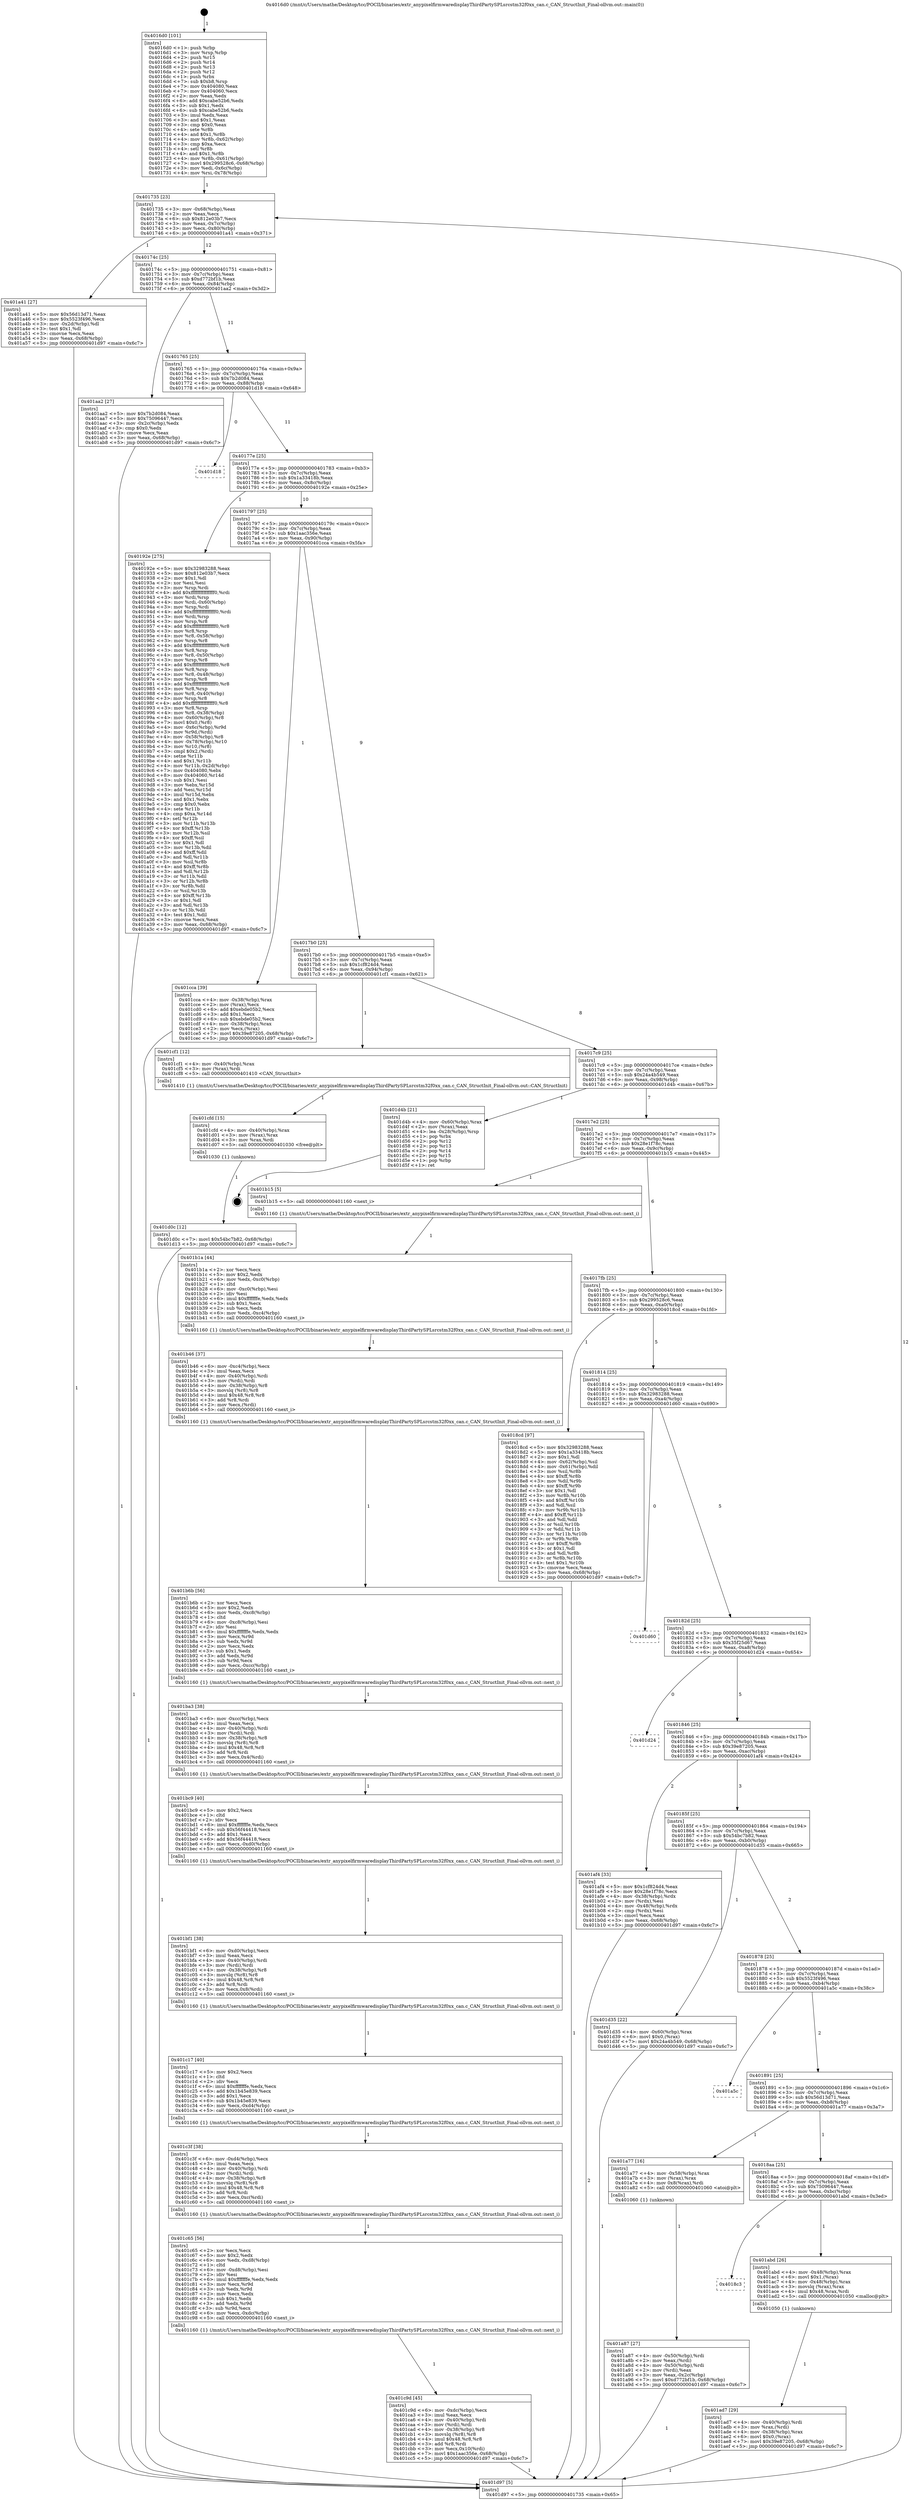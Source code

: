 digraph "0x4016d0" {
  label = "0x4016d0 (/mnt/c/Users/mathe/Desktop/tcc/POCII/binaries/extr_anypixelfirmwaredisplayThirdPartySPLsrcstm32f0xx_can.c_CAN_StructInit_Final-ollvm.out::main(0))"
  labelloc = "t"
  node[shape=record]

  Entry [label="",width=0.3,height=0.3,shape=circle,fillcolor=black,style=filled]
  "0x401735" [label="{
     0x401735 [23]\l
     | [instrs]\l
     &nbsp;&nbsp;0x401735 \<+3\>: mov -0x68(%rbp),%eax\l
     &nbsp;&nbsp;0x401738 \<+2\>: mov %eax,%ecx\l
     &nbsp;&nbsp;0x40173a \<+6\>: sub $0x812e03b7,%ecx\l
     &nbsp;&nbsp;0x401740 \<+3\>: mov %eax,-0x7c(%rbp)\l
     &nbsp;&nbsp;0x401743 \<+3\>: mov %ecx,-0x80(%rbp)\l
     &nbsp;&nbsp;0x401746 \<+6\>: je 0000000000401a41 \<main+0x371\>\l
  }"]
  "0x401a41" [label="{
     0x401a41 [27]\l
     | [instrs]\l
     &nbsp;&nbsp;0x401a41 \<+5\>: mov $0x56d13d71,%eax\l
     &nbsp;&nbsp;0x401a46 \<+5\>: mov $0x5523f496,%ecx\l
     &nbsp;&nbsp;0x401a4b \<+3\>: mov -0x2d(%rbp),%dl\l
     &nbsp;&nbsp;0x401a4e \<+3\>: test $0x1,%dl\l
     &nbsp;&nbsp;0x401a51 \<+3\>: cmovne %ecx,%eax\l
     &nbsp;&nbsp;0x401a54 \<+3\>: mov %eax,-0x68(%rbp)\l
     &nbsp;&nbsp;0x401a57 \<+5\>: jmp 0000000000401d97 \<main+0x6c7\>\l
  }"]
  "0x40174c" [label="{
     0x40174c [25]\l
     | [instrs]\l
     &nbsp;&nbsp;0x40174c \<+5\>: jmp 0000000000401751 \<main+0x81\>\l
     &nbsp;&nbsp;0x401751 \<+3\>: mov -0x7c(%rbp),%eax\l
     &nbsp;&nbsp;0x401754 \<+5\>: sub $0xd772bf1b,%eax\l
     &nbsp;&nbsp;0x401759 \<+6\>: mov %eax,-0x84(%rbp)\l
     &nbsp;&nbsp;0x40175f \<+6\>: je 0000000000401aa2 \<main+0x3d2\>\l
  }"]
  Exit [label="",width=0.3,height=0.3,shape=circle,fillcolor=black,style=filled,peripheries=2]
  "0x401aa2" [label="{
     0x401aa2 [27]\l
     | [instrs]\l
     &nbsp;&nbsp;0x401aa2 \<+5\>: mov $0x7b2d084,%eax\l
     &nbsp;&nbsp;0x401aa7 \<+5\>: mov $0x75096447,%ecx\l
     &nbsp;&nbsp;0x401aac \<+3\>: mov -0x2c(%rbp),%edx\l
     &nbsp;&nbsp;0x401aaf \<+3\>: cmp $0x0,%edx\l
     &nbsp;&nbsp;0x401ab2 \<+3\>: cmove %ecx,%eax\l
     &nbsp;&nbsp;0x401ab5 \<+3\>: mov %eax,-0x68(%rbp)\l
     &nbsp;&nbsp;0x401ab8 \<+5\>: jmp 0000000000401d97 \<main+0x6c7\>\l
  }"]
  "0x401765" [label="{
     0x401765 [25]\l
     | [instrs]\l
     &nbsp;&nbsp;0x401765 \<+5\>: jmp 000000000040176a \<main+0x9a\>\l
     &nbsp;&nbsp;0x40176a \<+3\>: mov -0x7c(%rbp),%eax\l
     &nbsp;&nbsp;0x40176d \<+5\>: sub $0x7b2d084,%eax\l
     &nbsp;&nbsp;0x401772 \<+6\>: mov %eax,-0x88(%rbp)\l
     &nbsp;&nbsp;0x401778 \<+6\>: je 0000000000401d18 \<main+0x648\>\l
  }"]
  "0x401d0c" [label="{
     0x401d0c [12]\l
     | [instrs]\l
     &nbsp;&nbsp;0x401d0c \<+7\>: movl $0x54bc7b82,-0x68(%rbp)\l
     &nbsp;&nbsp;0x401d13 \<+5\>: jmp 0000000000401d97 \<main+0x6c7\>\l
  }"]
  "0x401d18" [label="{
     0x401d18\l
  }", style=dashed]
  "0x40177e" [label="{
     0x40177e [25]\l
     | [instrs]\l
     &nbsp;&nbsp;0x40177e \<+5\>: jmp 0000000000401783 \<main+0xb3\>\l
     &nbsp;&nbsp;0x401783 \<+3\>: mov -0x7c(%rbp),%eax\l
     &nbsp;&nbsp;0x401786 \<+5\>: sub $0x1a33418b,%eax\l
     &nbsp;&nbsp;0x40178b \<+6\>: mov %eax,-0x8c(%rbp)\l
     &nbsp;&nbsp;0x401791 \<+6\>: je 000000000040192e \<main+0x25e\>\l
  }"]
  "0x401cfd" [label="{
     0x401cfd [15]\l
     | [instrs]\l
     &nbsp;&nbsp;0x401cfd \<+4\>: mov -0x40(%rbp),%rax\l
     &nbsp;&nbsp;0x401d01 \<+3\>: mov (%rax),%rax\l
     &nbsp;&nbsp;0x401d04 \<+3\>: mov %rax,%rdi\l
     &nbsp;&nbsp;0x401d07 \<+5\>: call 0000000000401030 \<free@plt\>\l
     | [calls]\l
     &nbsp;&nbsp;0x401030 \{1\} (unknown)\l
  }"]
  "0x40192e" [label="{
     0x40192e [275]\l
     | [instrs]\l
     &nbsp;&nbsp;0x40192e \<+5\>: mov $0x32983288,%eax\l
     &nbsp;&nbsp;0x401933 \<+5\>: mov $0x812e03b7,%ecx\l
     &nbsp;&nbsp;0x401938 \<+2\>: mov $0x1,%dl\l
     &nbsp;&nbsp;0x40193a \<+2\>: xor %esi,%esi\l
     &nbsp;&nbsp;0x40193c \<+3\>: mov %rsp,%rdi\l
     &nbsp;&nbsp;0x40193f \<+4\>: add $0xfffffffffffffff0,%rdi\l
     &nbsp;&nbsp;0x401943 \<+3\>: mov %rdi,%rsp\l
     &nbsp;&nbsp;0x401946 \<+4\>: mov %rdi,-0x60(%rbp)\l
     &nbsp;&nbsp;0x40194a \<+3\>: mov %rsp,%rdi\l
     &nbsp;&nbsp;0x40194d \<+4\>: add $0xfffffffffffffff0,%rdi\l
     &nbsp;&nbsp;0x401951 \<+3\>: mov %rdi,%rsp\l
     &nbsp;&nbsp;0x401954 \<+3\>: mov %rsp,%r8\l
     &nbsp;&nbsp;0x401957 \<+4\>: add $0xfffffffffffffff0,%r8\l
     &nbsp;&nbsp;0x40195b \<+3\>: mov %r8,%rsp\l
     &nbsp;&nbsp;0x40195e \<+4\>: mov %r8,-0x58(%rbp)\l
     &nbsp;&nbsp;0x401962 \<+3\>: mov %rsp,%r8\l
     &nbsp;&nbsp;0x401965 \<+4\>: add $0xfffffffffffffff0,%r8\l
     &nbsp;&nbsp;0x401969 \<+3\>: mov %r8,%rsp\l
     &nbsp;&nbsp;0x40196c \<+4\>: mov %r8,-0x50(%rbp)\l
     &nbsp;&nbsp;0x401970 \<+3\>: mov %rsp,%r8\l
     &nbsp;&nbsp;0x401973 \<+4\>: add $0xfffffffffffffff0,%r8\l
     &nbsp;&nbsp;0x401977 \<+3\>: mov %r8,%rsp\l
     &nbsp;&nbsp;0x40197a \<+4\>: mov %r8,-0x48(%rbp)\l
     &nbsp;&nbsp;0x40197e \<+3\>: mov %rsp,%r8\l
     &nbsp;&nbsp;0x401981 \<+4\>: add $0xfffffffffffffff0,%r8\l
     &nbsp;&nbsp;0x401985 \<+3\>: mov %r8,%rsp\l
     &nbsp;&nbsp;0x401988 \<+4\>: mov %r8,-0x40(%rbp)\l
     &nbsp;&nbsp;0x40198c \<+3\>: mov %rsp,%r8\l
     &nbsp;&nbsp;0x40198f \<+4\>: add $0xfffffffffffffff0,%r8\l
     &nbsp;&nbsp;0x401993 \<+3\>: mov %r8,%rsp\l
     &nbsp;&nbsp;0x401996 \<+4\>: mov %r8,-0x38(%rbp)\l
     &nbsp;&nbsp;0x40199a \<+4\>: mov -0x60(%rbp),%r8\l
     &nbsp;&nbsp;0x40199e \<+7\>: movl $0x0,(%r8)\l
     &nbsp;&nbsp;0x4019a5 \<+4\>: mov -0x6c(%rbp),%r9d\l
     &nbsp;&nbsp;0x4019a9 \<+3\>: mov %r9d,(%rdi)\l
     &nbsp;&nbsp;0x4019ac \<+4\>: mov -0x58(%rbp),%r8\l
     &nbsp;&nbsp;0x4019b0 \<+4\>: mov -0x78(%rbp),%r10\l
     &nbsp;&nbsp;0x4019b4 \<+3\>: mov %r10,(%r8)\l
     &nbsp;&nbsp;0x4019b7 \<+3\>: cmpl $0x2,(%rdi)\l
     &nbsp;&nbsp;0x4019ba \<+4\>: setne %r11b\l
     &nbsp;&nbsp;0x4019be \<+4\>: and $0x1,%r11b\l
     &nbsp;&nbsp;0x4019c2 \<+4\>: mov %r11b,-0x2d(%rbp)\l
     &nbsp;&nbsp;0x4019c6 \<+7\>: mov 0x404080,%ebx\l
     &nbsp;&nbsp;0x4019cd \<+8\>: mov 0x404060,%r14d\l
     &nbsp;&nbsp;0x4019d5 \<+3\>: sub $0x1,%esi\l
     &nbsp;&nbsp;0x4019d8 \<+3\>: mov %ebx,%r15d\l
     &nbsp;&nbsp;0x4019db \<+3\>: add %esi,%r15d\l
     &nbsp;&nbsp;0x4019de \<+4\>: imul %r15d,%ebx\l
     &nbsp;&nbsp;0x4019e2 \<+3\>: and $0x1,%ebx\l
     &nbsp;&nbsp;0x4019e5 \<+3\>: cmp $0x0,%ebx\l
     &nbsp;&nbsp;0x4019e8 \<+4\>: sete %r11b\l
     &nbsp;&nbsp;0x4019ec \<+4\>: cmp $0xa,%r14d\l
     &nbsp;&nbsp;0x4019f0 \<+4\>: setl %r12b\l
     &nbsp;&nbsp;0x4019f4 \<+3\>: mov %r11b,%r13b\l
     &nbsp;&nbsp;0x4019f7 \<+4\>: xor $0xff,%r13b\l
     &nbsp;&nbsp;0x4019fb \<+3\>: mov %r12b,%sil\l
     &nbsp;&nbsp;0x4019fe \<+4\>: xor $0xff,%sil\l
     &nbsp;&nbsp;0x401a02 \<+3\>: xor $0x1,%dl\l
     &nbsp;&nbsp;0x401a05 \<+3\>: mov %r13b,%dil\l
     &nbsp;&nbsp;0x401a08 \<+4\>: and $0xff,%dil\l
     &nbsp;&nbsp;0x401a0c \<+3\>: and %dl,%r11b\l
     &nbsp;&nbsp;0x401a0f \<+3\>: mov %sil,%r8b\l
     &nbsp;&nbsp;0x401a12 \<+4\>: and $0xff,%r8b\l
     &nbsp;&nbsp;0x401a16 \<+3\>: and %dl,%r12b\l
     &nbsp;&nbsp;0x401a19 \<+3\>: or %r11b,%dil\l
     &nbsp;&nbsp;0x401a1c \<+3\>: or %r12b,%r8b\l
     &nbsp;&nbsp;0x401a1f \<+3\>: xor %r8b,%dil\l
     &nbsp;&nbsp;0x401a22 \<+3\>: or %sil,%r13b\l
     &nbsp;&nbsp;0x401a25 \<+4\>: xor $0xff,%r13b\l
     &nbsp;&nbsp;0x401a29 \<+3\>: or $0x1,%dl\l
     &nbsp;&nbsp;0x401a2c \<+3\>: and %dl,%r13b\l
     &nbsp;&nbsp;0x401a2f \<+3\>: or %r13b,%dil\l
     &nbsp;&nbsp;0x401a32 \<+4\>: test $0x1,%dil\l
     &nbsp;&nbsp;0x401a36 \<+3\>: cmovne %ecx,%eax\l
     &nbsp;&nbsp;0x401a39 \<+3\>: mov %eax,-0x68(%rbp)\l
     &nbsp;&nbsp;0x401a3c \<+5\>: jmp 0000000000401d97 \<main+0x6c7\>\l
  }"]
  "0x401797" [label="{
     0x401797 [25]\l
     | [instrs]\l
     &nbsp;&nbsp;0x401797 \<+5\>: jmp 000000000040179c \<main+0xcc\>\l
     &nbsp;&nbsp;0x40179c \<+3\>: mov -0x7c(%rbp),%eax\l
     &nbsp;&nbsp;0x40179f \<+5\>: sub $0x1aac356e,%eax\l
     &nbsp;&nbsp;0x4017a4 \<+6\>: mov %eax,-0x90(%rbp)\l
     &nbsp;&nbsp;0x4017aa \<+6\>: je 0000000000401cca \<main+0x5fa\>\l
  }"]
  "0x401c9d" [label="{
     0x401c9d [45]\l
     | [instrs]\l
     &nbsp;&nbsp;0x401c9d \<+6\>: mov -0xdc(%rbp),%ecx\l
     &nbsp;&nbsp;0x401ca3 \<+3\>: imul %eax,%ecx\l
     &nbsp;&nbsp;0x401ca6 \<+4\>: mov -0x40(%rbp),%rdi\l
     &nbsp;&nbsp;0x401caa \<+3\>: mov (%rdi),%rdi\l
     &nbsp;&nbsp;0x401cad \<+4\>: mov -0x38(%rbp),%r8\l
     &nbsp;&nbsp;0x401cb1 \<+3\>: movslq (%r8),%r8\l
     &nbsp;&nbsp;0x401cb4 \<+4\>: imul $0x48,%r8,%r8\l
     &nbsp;&nbsp;0x401cb8 \<+3\>: add %r8,%rdi\l
     &nbsp;&nbsp;0x401cbb \<+3\>: mov %ecx,0x10(%rdi)\l
     &nbsp;&nbsp;0x401cbe \<+7\>: movl $0x1aac356e,-0x68(%rbp)\l
     &nbsp;&nbsp;0x401cc5 \<+5\>: jmp 0000000000401d97 \<main+0x6c7\>\l
  }"]
  "0x401cca" [label="{
     0x401cca [39]\l
     | [instrs]\l
     &nbsp;&nbsp;0x401cca \<+4\>: mov -0x38(%rbp),%rax\l
     &nbsp;&nbsp;0x401cce \<+2\>: mov (%rax),%ecx\l
     &nbsp;&nbsp;0x401cd0 \<+6\>: add $0xebde05b2,%ecx\l
     &nbsp;&nbsp;0x401cd6 \<+3\>: add $0x1,%ecx\l
     &nbsp;&nbsp;0x401cd9 \<+6\>: sub $0xebde05b2,%ecx\l
     &nbsp;&nbsp;0x401cdf \<+4\>: mov -0x38(%rbp),%rax\l
     &nbsp;&nbsp;0x401ce3 \<+2\>: mov %ecx,(%rax)\l
     &nbsp;&nbsp;0x401ce5 \<+7\>: movl $0x39e87205,-0x68(%rbp)\l
     &nbsp;&nbsp;0x401cec \<+5\>: jmp 0000000000401d97 \<main+0x6c7\>\l
  }"]
  "0x4017b0" [label="{
     0x4017b0 [25]\l
     | [instrs]\l
     &nbsp;&nbsp;0x4017b0 \<+5\>: jmp 00000000004017b5 \<main+0xe5\>\l
     &nbsp;&nbsp;0x4017b5 \<+3\>: mov -0x7c(%rbp),%eax\l
     &nbsp;&nbsp;0x4017b8 \<+5\>: sub $0x1cf824d4,%eax\l
     &nbsp;&nbsp;0x4017bd \<+6\>: mov %eax,-0x94(%rbp)\l
     &nbsp;&nbsp;0x4017c3 \<+6\>: je 0000000000401cf1 \<main+0x621\>\l
  }"]
  "0x401c65" [label="{
     0x401c65 [56]\l
     | [instrs]\l
     &nbsp;&nbsp;0x401c65 \<+2\>: xor %ecx,%ecx\l
     &nbsp;&nbsp;0x401c67 \<+5\>: mov $0x2,%edx\l
     &nbsp;&nbsp;0x401c6c \<+6\>: mov %edx,-0xd8(%rbp)\l
     &nbsp;&nbsp;0x401c72 \<+1\>: cltd\l
     &nbsp;&nbsp;0x401c73 \<+6\>: mov -0xd8(%rbp),%esi\l
     &nbsp;&nbsp;0x401c79 \<+2\>: idiv %esi\l
     &nbsp;&nbsp;0x401c7b \<+6\>: imul $0xfffffffe,%edx,%edx\l
     &nbsp;&nbsp;0x401c81 \<+3\>: mov %ecx,%r9d\l
     &nbsp;&nbsp;0x401c84 \<+3\>: sub %edx,%r9d\l
     &nbsp;&nbsp;0x401c87 \<+2\>: mov %ecx,%edx\l
     &nbsp;&nbsp;0x401c89 \<+3\>: sub $0x1,%edx\l
     &nbsp;&nbsp;0x401c8c \<+3\>: add %edx,%r9d\l
     &nbsp;&nbsp;0x401c8f \<+3\>: sub %r9d,%ecx\l
     &nbsp;&nbsp;0x401c92 \<+6\>: mov %ecx,-0xdc(%rbp)\l
     &nbsp;&nbsp;0x401c98 \<+5\>: call 0000000000401160 \<next_i\>\l
     | [calls]\l
     &nbsp;&nbsp;0x401160 \{1\} (/mnt/c/Users/mathe/Desktop/tcc/POCII/binaries/extr_anypixelfirmwaredisplayThirdPartySPLsrcstm32f0xx_can.c_CAN_StructInit_Final-ollvm.out::next_i)\l
  }"]
  "0x401cf1" [label="{
     0x401cf1 [12]\l
     | [instrs]\l
     &nbsp;&nbsp;0x401cf1 \<+4\>: mov -0x40(%rbp),%rax\l
     &nbsp;&nbsp;0x401cf5 \<+3\>: mov (%rax),%rdi\l
     &nbsp;&nbsp;0x401cf8 \<+5\>: call 0000000000401410 \<CAN_StructInit\>\l
     | [calls]\l
     &nbsp;&nbsp;0x401410 \{1\} (/mnt/c/Users/mathe/Desktop/tcc/POCII/binaries/extr_anypixelfirmwaredisplayThirdPartySPLsrcstm32f0xx_can.c_CAN_StructInit_Final-ollvm.out::CAN_StructInit)\l
  }"]
  "0x4017c9" [label="{
     0x4017c9 [25]\l
     | [instrs]\l
     &nbsp;&nbsp;0x4017c9 \<+5\>: jmp 00000000004017ce \<main+0xfe\>\l
     &nbsp;&nbsp;0x4017ce \<+3\>: mov -0x7c(%rbp),%eax\l
     &nbsp;&nbsp;0x4017d1 \<+5\>: sub $0x24a4b549,%eax\l
     &nbsp;&nbsp;0x4017d6 \<+6\>: mov %eax,-0x98(%rbp)\l
     &nbsp;&nbsp;0x4017dc \<+6\>: je 0000000000401d4b \<main+0x67b\>\l
  }"]
  "0x401c3f" [label="{
     0x401c3f [38]\l
     | [instrs]\l
     &nbsp;&nbsp;0x401c3f \<+6\>: mov -0xd4(%rbp),%ecx\l
     &nbsp;&nbsp;0x401c45 \<+3\>: imul %eax,%ecx\l
     &nbsp;&nbsp;0x401c48 \<+4\>: mov -0x40(%rbp),%rdi\l
     &nbsp;&nbsp;0x401c4c \<+3\>: mov (%rdi),%rdi\l
     &nbsp;&nbsp;0x401c4f \<+4\>: mov -0x38(%rbp),%r8\l
     &nbsp;&nbsp;0x401c53 \<+3\>: movslq (%r8),%r8\l
     &nbsp;&nbsp;0x401c56 \<+4\>: imul $0x48,%r8,%r8\l
     &nbsp;&nbsp;0x401c5a \<+3\>: add %r8,%rdi\l
     &nbsp;&nbsp;0x401c5d \<+3\>: mov %ecx,0xc(%rdi)\l
     &nbsp;&nbsp;0x401c60 \<+5\>: call 0000000000401160 \<next_i\>\l
     | [calls]\l
     &nbsp;&nbsp;0x401160 \{1\} (/mnt/c/Users/mathe/Desktop/tcc/POCII/binaries/extr_anypixelfirmwaredisplayThirdPartySPLsrcstm32f0xx_can.c_CAN_StructInit_Final-ollvm.out::next_i)\l
  }"]
  "0x401d4b" [label="{
     0x401d4b [21]\l
     | [instrs]\l
     &nbsp;&nbsp;0x401d4b \<+4\>: mov -0x60(%rbp),%rax\l
     &nbsp;&nbsp;0x401d4f \<+2\>: mov (%rax),%eax\l
     &nbsp;&nbsp;0x401d51 \<+4\>: lea -0x28(%rbp),%rsp\l
     &nbsp;&nbsp;0x401d55 \<+1\>: pop %rbx\l
     &nbsp;&nbsp;0x401d56 \<+2\>: pop %r12\l
     &nbsp;&nbsp;0x401d58 \<+2\>: pop %r13\l
     &nbsp;&nbsp;0x401d5a \<+2\>: pop %r14\l
     &nbsp;&nbsp;0x401d5c \<+2\>: pop %r15\l
     &nbsp;&nbsp;0x401d5e \<+1\>: pop %rbp\l
     &nbsp;&nbsp;0x401d5f \<+1\>: ret\l
  }"]
  "0x4017e2" [label="{
     0x4017e2 [25]\l
     | [instrs]\l
     &nbsp;&nbsp;0x4017e2 \<+5\>: jmp 00000000004017e7 \<main+0x117\>\l
     &nbsp;&nbsp;0x4017e7 \<+3\>: mov -0x7c(%rbp),%eax\l
     &nbsp;&nbsp;0x4017ea \<+5\>: sub $0x28e1f78c,%eax\l
     &nbsp;&nbsp;0x4017ef \<+6\>: mov %eax,-0x9c(%rbp)\l
     &nbsp;&nbsp;0x4017f5 \<+6\>: je 0000000000401b15 \<main+0x445\>\l
  }"]
  "0x401c17" [label="{
     0x401c17 [40]\l
     | [instrs]\l
     &nbsp;&nbsp;0x401c17 \<+5\>: mov $0x2,%ecx\l
     &nbsp;&nbsp;0x401c1c \<+1\>: cltd\l
     &nbsp;&nbsp;0x401c1d \<+2\>: idiv %ecx\l
     &nbsp;&nbsp;0x401c1f \<+6\>: imul $0xfffffffe,%edx,%ecx\l
     &nbsp;&nbsp;0x401c25 \<+6\>: add $0x1b45e839,%ecx\l
     &nbsp;&nbsp;0x401c2b \<+3\>: add $0x1,%ecx\l
     &nbsp;&nbsp;0x401c2e \<+6\>: sub $0x1b45e839,%ecx\l
     &nbsp;&nbsp;0x401c34 \<+6\>: mov %ecx,-0xd4(%rbp)\l
     &nbsp;&nbsp;0x401c3a \<+5\>: call 0000000000401160 \<next_i\>\l
     | [calls]\l
     &nbsp;&nbsp;0x401160 \{1\} (/mnt/c/Users/mathe/Desktop/tcc/POCII/binaries/extr_anypixelfirmwaredisplayThirdPartySPLsrcstm32f0xx_can.c_CAN_StructInit_Final-ollvm.out::next_i)\l
  }"]
  "0x401b15" [label="{
     0x401b15 [5]\l
     | [instrs]\l
     &nbsp;&nbsp;0x401b15 \<+5\>: call 0000000000401160 \<next_i\>\l
     | [calls]\l
     &nbsp;&nbsp;0x401160 \{1\} (/mnt/c/Users/mathe/Desktop/tcc/POCII/binaries/extr_anypixelfirmwaredisplayThirdPartySPLsrcstm32f0xx_can.c_CAN_StructInit_Final-ollvm.out::next_i)\l
  }"]
  "0x4017fb" [label="{
     0x4017fb [25]\l
     | [instrs]\l
     &nbsp;&nbsp;0x4017fb \<+5\>: jmp 0000000000401800 \<main+0x130\>\l
     &nbsp;&nbsp;0x401800 \<+3\>: mov -0x7c(%rbp),%eax\l
     &nbsp;&nbsp;0x401803 \<+5\>: sub $0x299528c6,%eax\l
     &nbsp;&nbsp;0x401808 \<+6\>: mov %eax,-0xa0(%rbp)\l
     &nbsp;&nbsp;0x40180e \<+6\>: je 00000000004018cd \<main+0x1fd\>\l
  }"]
  "0x401bf1" [label="{
     0x401bf1 [38]\l
     | [instrs]\l
     &nbsp;&nbsp;0x401bf1 \<+6\>: mov -0xd0(%rbp),%ecx\l
     &nbsp;&nbsp;0x401bf7 \<+3\>: imul %eax,%ecx\l
     &nbsp;&nbsp;0x401bfa \<+4\>: mov -0x40(%rbp),%rdi\l
     &nbsp;&nbsp;0x401bfe \<+3\>: mov (%rdi),%rdi\l
     &nbsp;&nbsp;0x401c01 \<+4\>: mov -0x38(%rbp),%r8\l
     &nbsp;&nbsp;0x401c05 \<+3\>: movslq (%r8),%r8\l
     &nbsp;&nbsp;0x401c08 \<+4\>: imul $0x48,%r8,%r8\l
     &nbsp;&nbsp;0x401c0c \<+3\>: add %r8,%rdi\l
     &nbsp;&nbsp;0x401c0f \<+3\>: mov %ecx,0x8(%rdi)\l
     &nbsp;&nbsp;0x401c12 \<+5\>: call 0000000000401160 \<next_i\>\l
     | [calls]\l
     &nbsp;&nbsp;0x401160 \{1\} (/mnt/c/Users/mathe/Desktop/tcc/POCII/binaries/extr_anypixelfirmwaredisplayThirdPartySPLsrcstm32f0xx_can.c_CAN_StructInit_Final-ollvm.out::next_i)\l
  }"]
  "0x4018cd" [label="{
     0x4018cd [97]\l
     | [instrs]\l
     &nbsp;&nbsp;0x4018cd \<+5\>: mov $0x32983288,%eax\l
     &nbsp;&nbsp;0x4018d2 \<+5\>: mov $0x1a33418b,%ecx\l
     &nbsp;&nbsp;0x4018d7 \<+2\>: mov $0x1,%dl\l
     &nbsp;&nbsp;0x4018d9 \<+4\>: mov -0x62(%rbp),%sil\l
     &nbsp;&nbsp;0x4018dd \<+4\>: mov -0x61(%rbp),%dil\l
     &nbsp;&nbsp;0x4018e1 \<+3\>: mov %sil,%r8b\l
     &nbsp;&nbsp;0x4018e4 \<+4\>: xor $0xff,%r8b\l
     &nbsp;&nbsp;0x4018e8 \<+3\>: mov %dil,%r9b\l
     &nbsp;&nbsp;0x4018eb \<+4\>: xor $0xff,%r9b\l
     &nbsp;&nbsp;0x4018ef \<+3\>: xor $0x1,%dl\l
     &nbsp;&nbsp;0x4018f2 \<+3\>: mov %r8b,%r10b\l
     &nbsp;&nbsp;0x4018f5 \<+4\>: and $0xff,%r10b\l
     &nbsp;&nbsp;0x4018f9 \<+3\>: and %dl,%sil\l
     &nbsp;&nbsp;0x4018fc \<+3\>: mov %r9b,%r11b\l
     &nbsp;&nbsp;0x4018ff \<+4\>: and $0xff,%r11b\l
     &nbsp;&nbsp;0x401903 \<+3\>: and %dl,%dil\l
     &nbsp;&nbsp;0x401906 \<+3\>: or %sil,%r10b\l
     &nbsp;&nbsp;0x401909 \<+3\>: or %dil,%r11b\l
     &nbsp;&nbsp;0x40190c \<+3\>: xor %r11b,%r10b\l
     &nbsp;&nbsp;0x40190f \<+3\>: or %r9b,%r8b\l
     &nbsp;&nbsp;0x401912 \<+4\>: xor $0xff,%r8b\l
     &nbsp;&nbsp;0x401916 \<+3\>: or $0x1,%dl\l
     &nbsp;&nbsp;0x401919 \<+3\>: and %dl,%r8b\l
     &nbsp;&nbsp;0x40191c \<+3\>: or %r8b,%r10b\l
     &nbsp;&nbsp;0x40191f \<+4\>: test $0x1,%r10b\l
     &nbsp;&nbsp;0x401923 \<+3\>: cmovne %ecx,%eax\l
     &nbsp;&nbsp;0x401926 \<+3\>: mov %eax,-0x68(%rbp)\l
     &nbsp;&nbsp;0x401929 \<+5\>: jmp 0000000000401d97 \<main+0x6c7\>\l
  }"]
  "0x401814" [label="{
     0x401814 [25]\l
     | [instrs]\l
     &nbsp;&nbsp;0x401814 \<+5\>: jmp 0000000000401819 \<main+0x149\>\l
     &nbsp;&nbsp;0x401819 \<+3\>: mov -0x7c(%rbp),%eax\l
     &nbsp;&nbsp;0x40181c \<+5\>: sub $0x32983288,%eax\l
     &nbsp;&nbsp;0x401821 \<+6\>: mov %eax,-0xa4(%rbp)\l
     &nbsp;&nbsp;0x401827 \<+6\>: je 0000000000401d60 \<main+0x690\>\l
  }"]
  "0x401d97" [label="{
     0x401d97 [5]\l
     | [instrs]\l
     &nbsp;&nbsp;0x401d97 \<+5\>: jmp 0000000000401735 \<main+0x65\>\l
  }"]
  "0x4016d0" [label="{
     0x4016d0 [101]\l
     | [instrs]\l
     &nbsp;&nbsp;0x4016d0 \<+1\>: push %rbp\l
     &nbsp;&nbsp;0x4016d1 \<+3\>: mov %rsp,%rbp\l
     &nbsp;&nbsp;0x4016d4 \<+2\>: push %r15\l
     &nbsp;&nbsp;0x4016d6 \<+2\>: push %r14\l
     &nbsp;&nbsp;0x4016d8 \<+2\>: push %r13\l
     &nbsp;&nbsp;0x4016da \<+2\>: push %r12\l
     &nbsp;&nbsp;0x4016dc \<+1\>: push %rbx\l
     &nbsp;&nbsp;0x4016dd \<+7\>: sub $0xb8,%rsp\l
     &nbsp;&nbsp;0x4016e4 \<+7\>: mov 0x404080,%eax\l
     &nbsp;&nbsp;0x4016eb \<+7\>: mov 0x404060,%ecx\l
     &nbsp;&nbsp;0x4016f2 \<+2\>: mov %eax,%edx\l
     &nbsp;&nbsp;0x4016f4 \<+6\>: add $0xcabe52b6,%edx\l
     &nbsp;&nbsp;0x4016fa \<+3\>: sub $0x1,%edx\l
     &nbsp;&nbsp;0x4016fd \<+6\>: sub $0xcabe52b6,%edx\l
     &nbsp;&nbsp;0x401703 \<+3\>: imul %edx,%eax\l
     &nbsp;&nbsp;0x401706 \<+3\>: and $0x1,%eax\l
     &nbsp;&nbsp;0x401709 \<+3\>: cmp $0x0,%eax\l
     &nbsp;&nbsp;0x40170c \<+4\>: sete %r8b\l
     &nbsp;&nbsp;0x401710 \<+4\>: and $0x1,%r8b\l
     &nbsp;&nbsp;0x401714 \<+4\>: mov %r8b,-0x62(%rbp)\l
     &nbsp;&nbsp;0x401718 \<+3\>: cmp $0xa,%ecx\l
     &nbsp;&nbsp;0x40171b \<+4\>: setl %r8b\l
     &nbsp;&nbsp;0x40171f \<+4\>: and $0x1,%r8b\l
     &nbsp;&nbsp;0x401723 \<+4\>: mov %r8b,-0x61(%rbp)\l
     &nbsp;&nbsp;0x401727 \<+7\>: movl $0x299528c6,-0x68(%rbp)\l
     &nbsp;&nbsp;0x40172e \<+3\>: mov %edi,-0x6c(%rbp)\l
     &nbsp;&nbsp;0x401731 \<+4\>: mov %rsi,-0x78(%rbp)\l
  }"]
  "0x401bc9" [label="{
     0x401bc9 [40]\l
     | [instrs]\l
     &nbsp;&nbsp;0x401bc9 \<+5\>: mov $0x2,%ecx\l
     &nbsp;&nbsp;0x401bce \<+1\>: cltd\l
     &nbsp;&nbsp;0x401bcf \<+2\>: idiv %ecx\l
     &nbsp;&nbsp;0x401bd1 \<+6\>: imul $0xfffffffe,%edx,%ecx\l
     &nbsp;&nbsp;0x401bd7 \<+6\>: sub $0x56f44418,%ecx\l
     &nbsp;&nbsp;0x401bdd \<+3\>: add $0x1,%ecx\l
     &nbsp;&nbsp;0x401be0 \<+6\>: add $0x56f44418,%ecx\l
     &nbsp;&nbsp;0x401be6 \<+6\>: mov %ecx,-0xd0(%rbp)\l
     &nbsp;&nbsp;0x401bec \<+5\>: call 0000000000401160 \<next_i\>\l
     | [calls]\l
     &nbsp;&nbsp;0x401160 \{1\} (/mnt/c/Users/mathe/Desktop/tcc/POCII/binaries/extr_anypixelfirmwaredisplayThirdPartySPLsrcstm32f0xx_can.c_CAN_StructInit_Final-ollvm.out::next_i)\l
  }"]
  "0x401ba3" [label="{
     0x401ba3 [38]\l
     | [instrs]\l
     &nbsp;&nbsp;0x401ba3 \<+6\>: mov -0xcc(%rbp),%ecx\l
     &nbsp;&nbsp;0x401ba9 \<+3\>: imul %eax,%ecx\l
     &nbsp;&nbsp;0x401bac \<+4\>: mov -0x40(%rbp),%rdi\l
     &nbsp;&nbsp;0x401bb0 \<+3\>: mov (%rdi),%rdi\l
     &nbsp;&nbsp;0x401bb3 \<+4\>: mov -0x38(%rbp),%r8\l
     &nbsp;&nbsp;0x401bb7 \<+3\>: movslq (%r8),%r8\l
     &nbsp;&nbsp;0x401bba \<+4\>: imul $0x48,%r8,%r8\l
     &nbsp;&nbsp;0x401bbe \<+3\>: add %r8,%rdi\l
     &nbsp;&nbsp;0x401bc1 \<+3\>: mov %ecx,0x4(%rdi)\l
     &nbsp;&nbsp;0x401bc4 \<+5\>: call 0000000000401160 \<next_i\>\l
     | [calls]\l
     &nbsp;&nbsp;0x401160 \{1\} (/mnt/c/Users/mathe/Desktop/tcc/POCII/binaries/extr_anypixelfirmwaredisplayThirdPartySPLsrcstm32f0xx_can.c_CAN_StructInit_Final-ollvm.out::next_i)\l
  }"]
  "0x401d60" [label="{
     0x401d60\l
  }", style=dashed]
  "0x40182d" [label="{
     0x40182d [25]\l
     | [instrs]\l
     &nbsp;&nbsp;0x40182d \<+5\>: jmp 0000000000401832 \<main+0x162\>\l
     &nbsp;&nbsp;0x401832 \<+3\>: mov -0x7c(%rbp),%eax\l
     &nbsp;&nbsp;0x401835 \<+5\>: sub $0x35f25d67,%eax\l
     &nbsp;&nbsp;0x40183a \<+6\>: mov %eax,-0xa8(%rbp)\l
     &nbsp;&nbsp;0x401840 \<+6\>: je 0000000000401d24 \<main+0x654\>\l
  }"]
  "0x401b6b" [label="{
     0x401b6b [56]\l
     | [instrs]\l
     &nbsp;&nbsp;0x401b6b \<+2\>: xor %ecx,%ecx\l
     &nbsp;&nbsp;0x401b6d \<+5\>: mov $0x2,%edx\l
     &nbsp;&nbsp;0x401b72 \<+6\>: mov %edx,-0xc8(%rbp)\l
     &nbsp;&nbsp;0x401b78 \<+1\>: cltd\l
     &nbsp;&nbsp;0x401b79 \<+6\>: mov -0xc8(%rbp),%esi\l
     &nbsp;&nbsp;0x401b7f \<+2\>: idiv %esi\l
     &nbsp;&nbsp;0x401b81 \<+6\>: imul $0xfffffffe,%edx,%edx\l
     &nbsp;&nbsp;0x401b87 \<+3\>: mov %ecx,%r9d\l
     &nbsp;&nbsp;0x401b8a \<+3\>: sub %edx,%r9d\l
     &nbsp;&nbsp;0x401b8d \<+2\>: mov %ecx,%edx\l
     &nbsp;&nbsp;0x401b8f \<+3\>: sub $0x1,%edx\l
     &nbsp;&nbsp;0x401b92 \<+3\>: add %edx,%r9d\l
     &nbsp;&nbsp;0x401b95 \<+3\>: sub %r9d,%ecx\l
     &nbsp;&nbsp;0x401b98 \<+6\>: mov %ecx,-0xcc(%rbp)\l
     &nbsp;&nbsp;0x401b9e \<+5\>: call 0000000000401160 \<next_i\>\l
     | [calls]\l
     &nbsp;&nbsp;0x401160 \{1\} (/mnt/c/Users/mathe/Desktop/tcc/POCII/binaries/extr_anypixelfirmwaredisplayThirdPartySPLsrcstm32f0xx_can.c_CAN_StructInit_Final-ollvm.out::next_i)\l
  }"]
  "0x401d24" [label="{
     0x401d24\l
  }", style=dashed]
  "0x401846" [label="{
     0x401846 [25]\l
     | [instrs]\l
     &nbsp;&nbsp;0x401846 \<+5\>: jmp 000000000040184b \<main+0x17b\>\l
     &nbsp;&nbsp;0x40184b \<+3\>: mov -0x7c(%rbp),%eax\l
     &nbsp;&nbsp;0x40184e \<+5\>: sub $0x39e87205,%eax\l
     &nbsp;&nbsp;0x401853 \<+6\>: mov %eax,-0xac(%rbp)\l
     &nbsp;&nbsp;0x401859 \<+6\>: je 0000000000401af4 \<main+0x424\>\l
  }"]
  "0x401b46" [label="{
     0x401b46 [37]\l
     | [instrs]\l
     &nbsp;&nbsp;0x401b46 \<+6\>: mov -0xc4(%rbp),%ecx\l
     &nbsp;&nbsp;0x401b4c \<+3\>: imul %eax,%ecx\l
     &nbsp;&nbsp;0x401b4f \<+4\>: mov -0x40(%rbp),%rdi\l
     &nbsp;&nbsp;0x401b53 \<+3\>: mov (%rdi),%rdi\l
     &nbsp;&nbsp;0x401b56 \<+4\>: mov -0x38(%rbp),%r8\l
     &nbsp;&nbsp;0x401b5a \<+3\>: movslq (%r8),%r8\l
     &nbsp;&nbsp;0x401b5d \<+4\>: imul $0x48,%r8,%r8\l
     &nbsp;&nbsp;0x401b61 \<+3\>: add %r8,%rdi\l
     &nbsp;&nbsp;0x401b64 \<+2\>: mov %ecx,(%rdi)\l
     &nbsp;&nbsp;0x401b66 \<+5\>: call 0000000000401160 \<next_i\>\l
     | [calls]\l
     &nbsp;&nbsp;0x401160 \{1\} (/mnt/c/Users/mathe/Desktop/tcc/POCII/binaries/extr_anypixelfirmwaredisplayThirdPartySPLsrcstm32f0xx_can.c_CAN_StructInit_Final-ollvm.out::next_i)\l
  }"]
  "0x401af4" [label="{
     0x401af4 [33]\l
     | [instrs]\l
     &nbsp;&nbsp;0x401af4 \<+5\>: mov $0x1cf824d4,%eax\l
     &nbsp;&nbsp;0x401af9 \<+5\>: mov $0x28e1f78c,%ecx\l
     &nbsp;&nbsp;0x401afe \<+4\>: mov -0x38(%rbp),%rdx\l
     &nbsp;&nbsp;0x401b02 \<+2\>: mov (%rdx),%esi\l
     &nbsp;&nbsp;0x401b04 \<+4\>: mov -0x48(%rbp),%rdx\l
     &nbsp;&nbsp;0x401b08 \<+2\>: cmp (%rdx),%esi\l
     &nbsp;&nbsp;0x401b0a \<+3\>: cmovl %ecx,%eax\l
     &nbsp;&nbsp;0x401b0d \<+3\>: mov %eax,-0x68(%rbp)\l
     &nbsp;&nbsp;0x401b10 \<+5\>: jmp 0000000000401d97 \<main+0x6c7\>\l
  }"]
  "0x40185f" [label="{
     0x40185f [25]\l
     | [instrs]\l
     &nbsp;&nbsp;0x40185f \<+5\>: jmp 0000000000401864 \<main+0x194\>\l
     &nbsp;&nbsp;0x401864 \<+3\>: mov -0x7c(%rbp),%eax\l
     &nbsp;&nbsp;0x401867 \<+5\>: sub $0x54bc7b82,%eax\l
     &nbsp;&nbsp;0x40186c \<+6\>: mov %eax,-0xb0(%rbp)\l
     &nbsp;&nbsp;0x401872 \<+6\>: je 0000000000401d35 \<main+0x665\>\l
  }"]
  "0x401b1a" [label="{
     0x401b1a [44]\l
     | [instrs]\l
     &nbsp;&nbsp;0x401b1a \<+2\>: xor %ecx,%ecx\l
     &nbsp;&nbsp;0x401b1c \<+5\>: mov $0x2,%edx\l
     &nbsp;&nbsp;0x401b21 \<+6\>: mov %edx,-0xc0(%rbp)\l
     &nbsp;&nbsp;0x401b27 \<+1\>: cltd\l
     &nbsp;&nbsp;0x401b28 \<+6\>: mov -0xc0(%rbp),%esi\l
     &nbsp;&nbsp;0x401b2e \<+2\>: idiv %esi\l
     &nbsp;&nbsp;0x401b30 \<+6\>: imul $0xfffffffe,%edx,%edx\l
     &nbsp;&nbsp;0x401b36 \<+3\>: sub $0x1,%ecx\l
     &nbsp;&nbsp;0x401b39 \<+2\>: sub %ecx,%edx\l
     &nbsp;&nbsp;0x401b3b \<+6\>: mov %edx,-0xc4(%rbp)\l
     &nbsp;&nbsp;0x401b41 \<+5\>: call 0000000000401160 \<next_i\>\l
     | [calls]\l
     &nbsp;&nbsp;0x401160 \{1\} (/mnt/c/Users/mathe/Desktop/tcc/POCII/binaries/extr_anypixelfirmwaredisplayThirdPartySPLsrcstm32f0xx_can.c_CAN_StructInit_Final-ollvm.out::next_i)\l
  }"]
  "0x401d35" [label="{
     0x401d35 [22]\l
     | [instrs]\l
     &nbsp;&nbsp;0x401d35 \<+4\>: mov -0x60(%rbp),%rax\l
     &nbsp;&nbsp;0x401d39 \<+6\>: movl $0x0,(%rax)\l
     &nbsp;&nbsp;0x401d3f \<+7\>: movl $0x24a4b549,-0x68(%rbp)\l
     &nbsp;&nbsp;0x401d46 \<+5\>: jmp 0000000000401d97 \<main+0x6c7\>\l
  }"]
  "0x401878" [label="{
     0x401878 [25]\l
     | [instrs]\l
     &nbsp;&nbsp;0x401878 \<+5\>: jmp 000000000040187d \<main+0x1ad\>\l
     &nbsp;&nbsp;0x40187d \<+3\>: mov -0x7c(%rbp),%eax\l
     &nbsp;&nbsp;0x401880 \<+5\>: sub $0x5523f496,%eax\l
     &nbsp;&nbsp;0x401885 \<+6\>: mov %eax,-0xb4(%rbp)\l
     &nbsp;&nbsp;0x40188b \<+6\>: je 0000000000401a5c \<main+0x38c\>\l
  }"]
  "0x401ad7" [label="{
     0x401ad7 [29]\l
     | [instrs]\l
     &nbsp;&nbsp;0x401ad7 \<+4\>: mov -0x40(%rbp),%rdi\l
     &nbsp;&nbsp;0x401adb \<+3\>: mov %rax,(%rdi)\l
     &nbsp;&nbsp;0x401ade \<+4\>: mov -0x38(%rbp),%rax\l
     &nbsp;&nbsp;0x401ae2 \<+6\>: movl $0x0,(%rax)\l
     &nbsp;&nbsp;0x401ae8 \<+7\>: movl $0x39e87205,-0x68(%rbp)\l
     &nbsp;&nbsp;0x401aef \<+5\>: jmp 0000000000401d97 \<main+0x6c7\>\l
  }"]
  "0x401a5c" [label="{
     0x401a5c\l
  }", style=dashed]
  "0x401891" [label="{
     0x401891 [25]\l
     | [instrs]\l
     &nbsp;&nbsp;0x401891 \<+5\>: jmp 0000000000401896 \<main+0x1c6\>\l
     &nbsp;&nbsp;0x401896 \<+3\>: mov -0x7c(%rbp),%eax\l
     &nbsp;&nbsp;0x401899 \<+5\>: sub $0x56d13d71,%eax\l
     &nbsp;&nbsp;0x40189e \<+6\>: mov %eax,-0xb8(%rbp)\l
     &nbsp;&nbsp;0x4018a4 \<+6\>: je 0000000000401a77 \<main+0x3a7\>\l
  }"]
  "0x4018c3" [label="{
     0x4018c3\l
  }", style=dashed]
  "0x401a77" [label="{
     0x401a77 [16]\l
     | [instrs]\l
     &nbsp;&nbsp;0x401a77 \<+4\>: mov -0x58(%rbp),%rax\l
     &nbsp;&nbsp;0x401a7b \<+3\>: mov (%rax),%rax\l
     &nbsp;&nbsp;0x401a7e \<+4\>: mov 0x8(%rax),%rdi\l
     &nbsp;&nbsp;0x401a82 \<+5\>: call 0000000000401060 \<atoi@plt\>\l
     | [calls]\l
     &nbsp;&nbsp;0x401060 \{1\} (unknown)\l
  }"]
  "0x4018aa" [label="{
     0x4018aa [25]\l
     | [instrs]\l
     &nbsp;&nbsp;0x4018aa \<+5\>: jmp 00000000004018af \<main+0x1df\>\l
     &nbsp;&nbsp;0x4018af \<+3\>: mov -0x7c(%rbp),%eax\l
     &nbsp;&nbsp;0x4018b2 \<+5\>: sub $0x75096447,%eax\l
     &nbsp;&nbsp;0x4018b7 \<+6\>: mov %eax,-0xbc(%rbp)\l
     &nbsp;&nbsp;0x4018bd \<+6\>: je 0000000000401abd \<main+0x3ed\>\l
  }"]
  "0x401a87" [label="{
     0x401a87 [27]\l
     | [instrs]\l
     &nbsp;&nbsp;0x401a87 \<+4\>: mov -0x50(%rbp),%rdi\l
     &nbsp;&nbsp;0x401a8b \<+2\>: mov %eax,(%rdi)\l
     &nbsp;&nbsp;0x401a8d \<+4\>: mov -0x50(%rbp),%rdi\l
     &nbsp;&nbsp;0x401a91 \<+2\>: mov (%rdi),%eax\l
     &nbsp;&nbsp;0x401a93 \<+3\>: mov %eax,-0x2c(%rbp)\l
     &nbsp;&nbsp;0x401a96 \<+7\>: movl $0xd772bf1b,-0x68(%rbp)\l
     &nbsp;&nbsp;0x401a9d \<+5\>: jmp 0000000000401d97 \<main+0x6c7\>\l
  }"]
  "0x401abd" [label="{
     0x401abd [26]\l
     | [instrs]\l
     &nbsp;&nbsp;0x401abd \<+4\>: mov -0x48(%rbp),%rax\l
     &nbsp;&nbsp;0x401ac1 \<+6\>: movl $0x1,(%rax)\l
     &nbsp;&nbsp;0x401ac7 \<+4\>: mov -0x48(%rbp),%rax\l
     &nbsp;&nbsp;0x401acb \<+3\>: movslq (%rax),%rax\l
     &nbsp;&nbsp;0x401ace \<+4\>: imul $0x48,%rax,%rdi\l
     &nbsp;&nbsp;0x401ad2 \<+5\>: call 0000000000401050 \<malloc@plt\>\l
     | [calls]\l
     &nbsp;&nbsp;0x401050 \{1\} (unknown)\l
  }"]
  Entry -> "0x4016d0" [label=" 1"]
  "0x401735" -> "0x401a41" [label=" 1"]
  "0x401735" -> "0x40174c" [label=" 12"]
  "0x401d4b" -> Exit [label=" 1"]
  "0x40174c" -> "0x401aa2" [label=" 1"]
  "0x40174c" -> "0x401765" [label=" 11"]
  "0x401d35" -> "0x401d97" [label=" 1"]
  "0x401765" -> "0x401d18" [label=" 0"]
  "0x401765" -> "0x40177e" [label=" 11"]
  "0x401d0c" -> "0x401d97" [label=" 1"]
  "0x40177e" -> "0x40192e" [label=" 1"]
  "0x40177e" -> "0x401797" [label=" 10"]
  "0x401cfd" -> "0x401d0c" [label=" 1"]
  "0x401797" -> "0x401cca" [label=" 1"]
  "0x401797" -> "0x4017b0" [label=" 9"]
  "0x401cf1" -> "0x401cfd" [label=" 1"]
  "0x4017b0" -> "0x401cf1" [label=" 1"]
  "0x4017b0" -> "0x4017c9" [label=" 8"]
  "0x401cca" -> "0x401d97" [label=" 1"]
  "0x4017c9" -> "0x401d4b" [label=" 1"]
  "0x4017c9" -> "0x4017e2" [label=" 7"]
  "0x401c9d" -> "0x401d97" [label=" 1"]
  "0x4017e2" -> "0x401b15" [label=" 1"]
  "0x4017e2" -> "0x4017fb" [label=" 6"]
  "0x401c65" -> "0x401c9d" [label=" 1"]
  "0x4017fb" -> "0x4018cd" [label=" 1"]
  "0x4017fb" -> "0x401814" [label=" 5"]
  "0x4018cd" -> "0x401d97" [label=" 1"]
  "0x4016d0" -> "0x401735" [label=" 1"]
  "0x401d97" -> "0x401735" [label=" 12"]
  "0x401c3f" -> "0x401c65" [label=" 1"]
  "0x40192e" -> "0x401d97" [label=" 1"]
  "0x401a41" -> "0x401d97" [label=" 1"]
  "0x401c17" -> "0x401c3f" [label=" 1"]
  "0x401814" -> "0x401d60" [label=" 0"]
  "0x401814" -> "0x40182d" [label=" 5"]
  "0x401bf1" -> "0x401c17" [label=" 1"]
  "0x40182d" -> "0x401d24" [label=" 0"]
  "0x40182d" -> "0x401846" [label=" 5"]
  "0x401bc9" -> "0x401bf1" [label=" 1"]
  "0x401846" -> "0x401af4" [label=" 2"]
  "0x401846" -> "0x40185f" [label=" 3"]
  "0x401ba3" -> "0x401bc9" [label=" 1"]
  "0x40185f" -> "0x401d35" [label=" 1"]
  "0x40185f" -> "0x401878" [label=" 2"]
  "0x401b6b" -> "0x401ba3" [label=" 1"]
  "0x401878" -> "0x401a5c" [label=" 0"]
  "0x401878" -> "0x401891" [label=" 2"]
  "0x401b46" -> "0x401b6b" [label=" 1"]
  "0x401891" -> "0x401a77" [label=" 1"]
  "0x401891" -> "0x4018aa" [label=" 1"]
  "0x401a77" -> "0x401a87" [label=" 1"]
  "0x401a87" -> "0x401d97" [label=" 1"]
  "0x401aa2" -> "0x401d97" [label=" 1"]
  "0x401b1a" -> "0x401b46" [label=" 1"]
  "0x4018aa" -> "0x401abd" [label=" 1"]
  "0x4018aa" -> "0x4018c3" [label=" 0"]
  "0x401abd" -> "0x401ad7" [label=" 1"]
  "0x401ad7" -> "0x401d97" [label=" 1"]
  "0x401af4" -> "0x401d97" [label=" 2"]
  "0x401b15" -> "0x401b1a" [label=" 1"]
}
